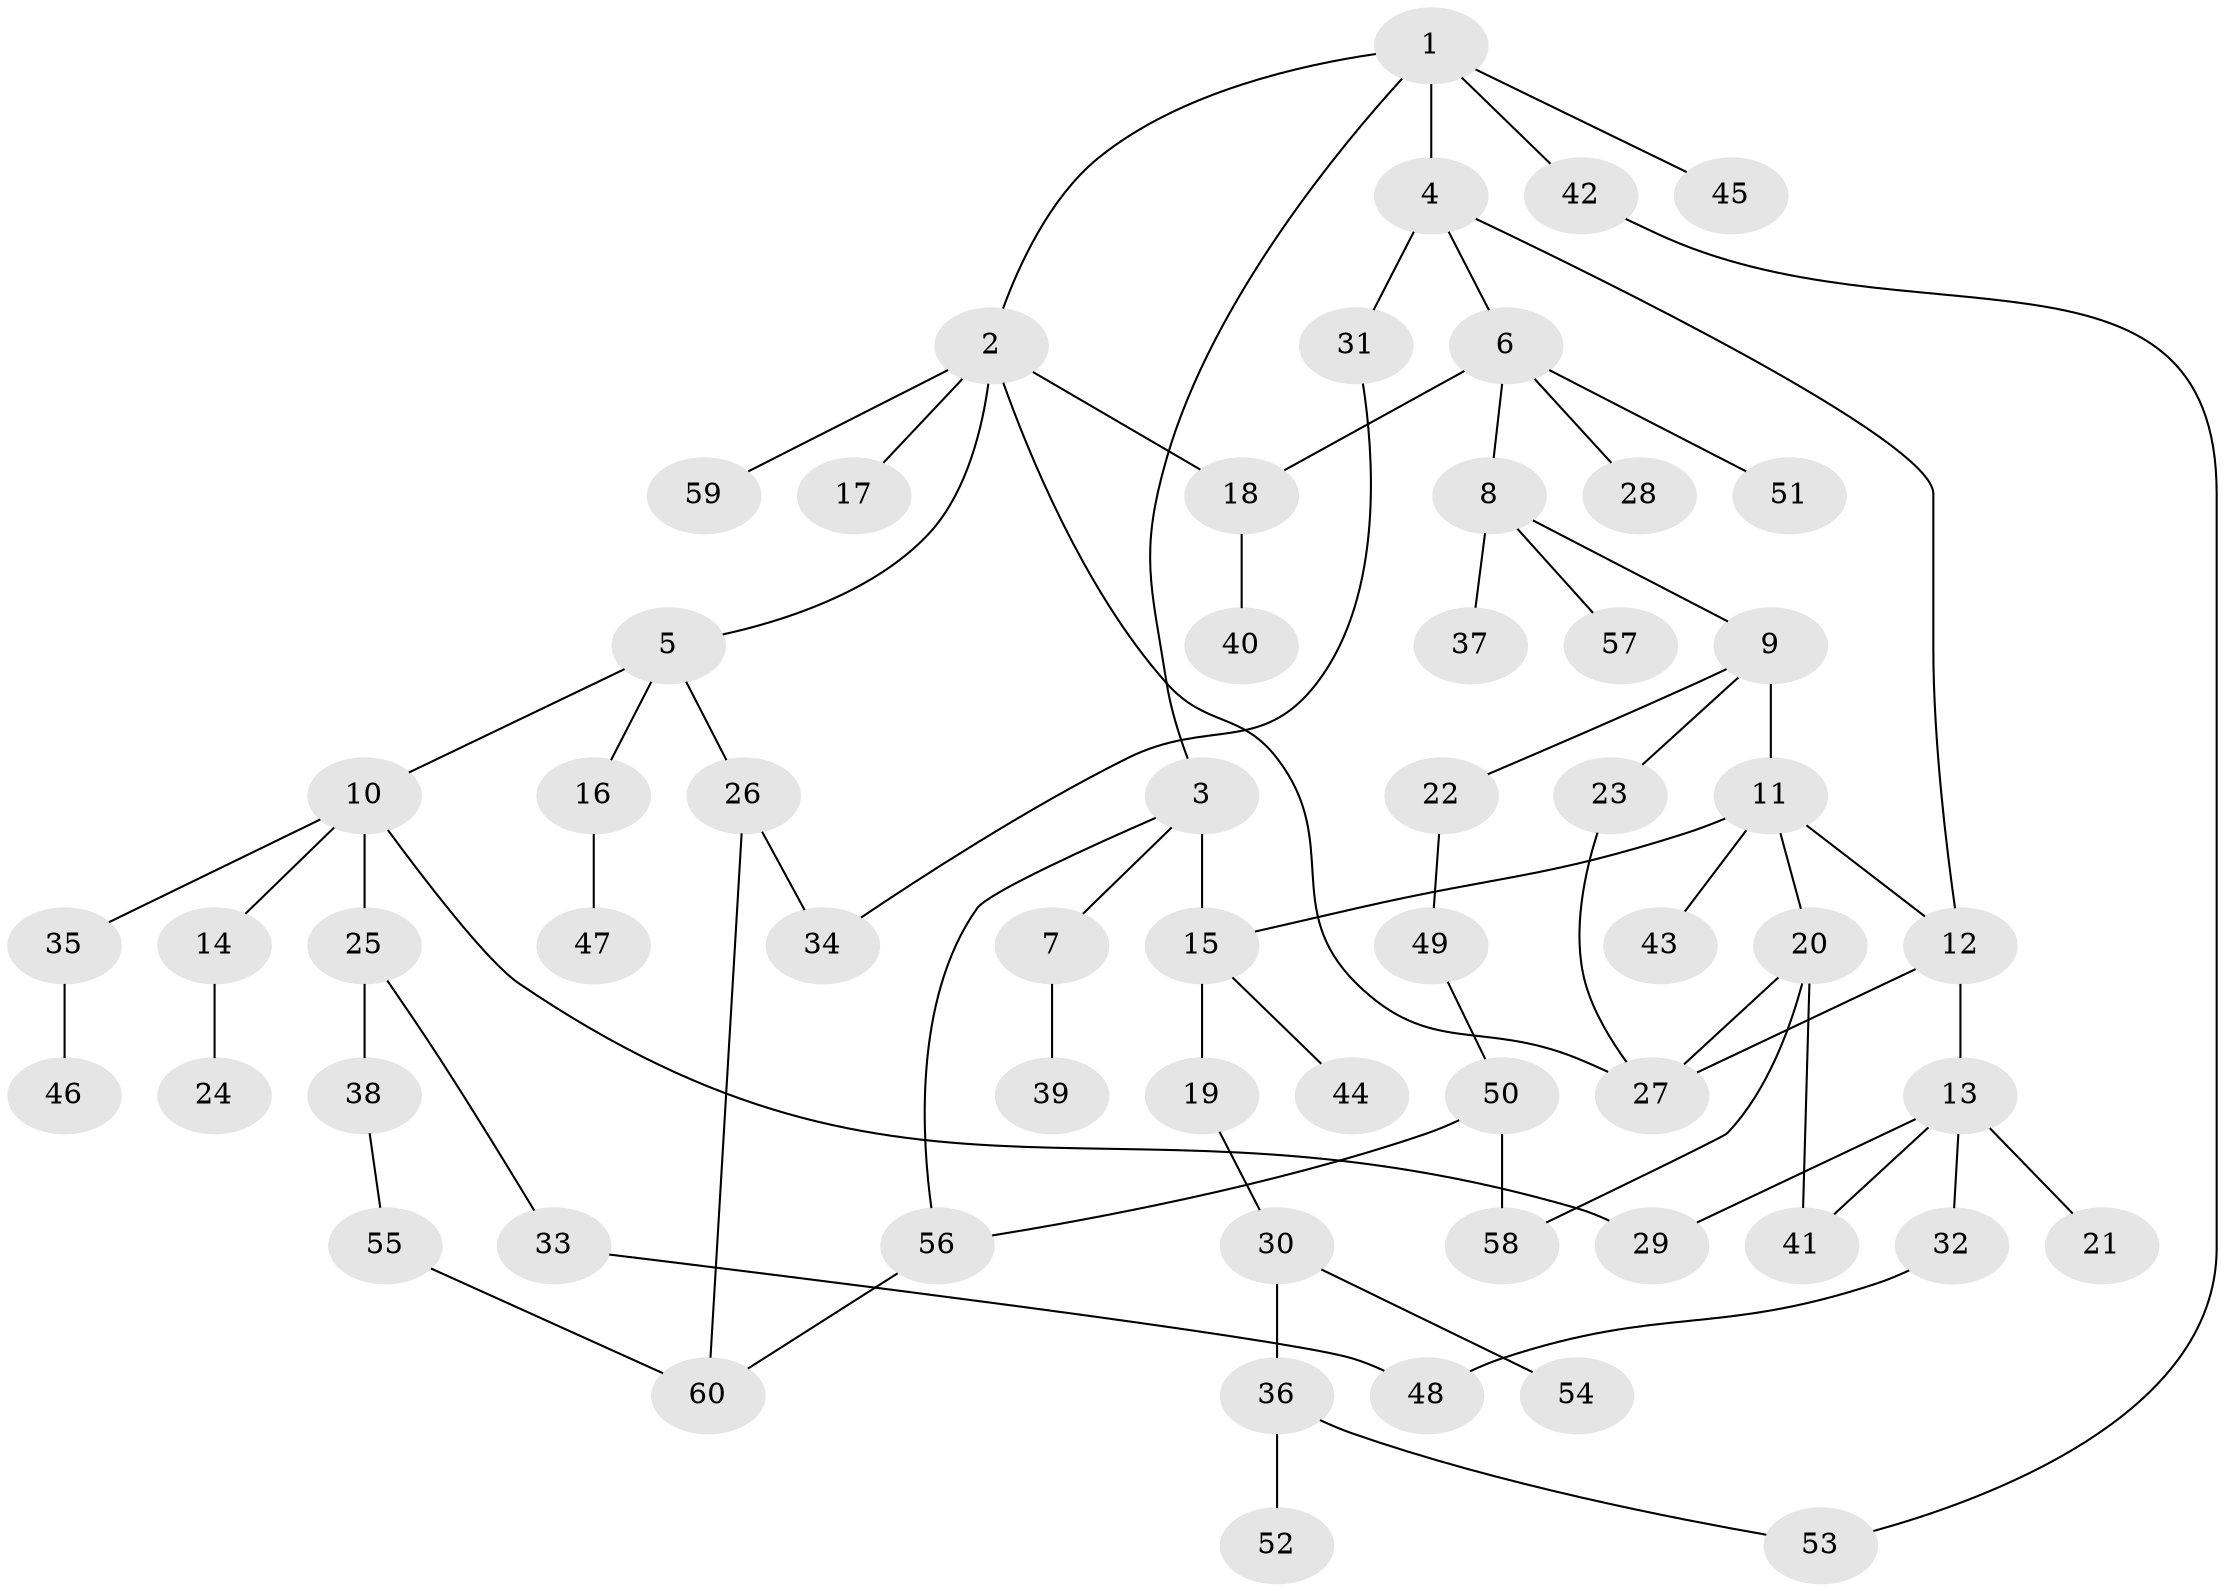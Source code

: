 // coarse degree distribution, {7: 0.10526315789473684, 4: 0.15789473684210525, 8: 0.05263157894736842, 3: 0.21052631578947367, 1: 0.21052631578947367, 2: 0.21052631578947367, 6: 0.05263157894736842}
// Generated by graph-tools (version 1.1) at 2025/49/03/04/25 22:49:08]
// undirected, 60 vertices, 74 edges
graph export_dot {
  node [color=gray90,style=filled];
  1;
  2;
  3;
  4;
  5;
  6;
  7;
  8;
  9;
  10;
  11;
  12;
  13;
  14;
  15;
  16;
  17;
  18;
  19;
  20;
  21;
  22;
  23;
  24;
  25;
  26;
  27;
  28;
  29;
  30;
  31;
  32;
  33;
  34;
  35;
  36;
  37;
  38;
  39;
  40;
  41;
  42;
  43;
  44;
  45;
  46;
  47;
  48;
  49;
  50;
  51;
  52;
  53;
  54;
  55;
  56;
  57;
  58;
  59;
  60;
  1 -- 2;
  1 -- 3;
  1 -- 4;
  1 -- 42;
  1 -- 45;
  2 -- 5;
  2 -- 17;
  2 -- 59;
  2 -- 18;
  2 -- 27;
  3 -- 7;
  3 -- 15;
  3 -- 56;
  4 -- 6;
  4 -- 31;
  4 -- 12;
  5 -- 10;
  5 -- 16;
  5 -- 26;
  6 -- 8;
  6 -- 18;
  6 -- 28;
  6 -- 51;
  7 -- 39;
  8 -- 9;
  8 -- 37;
  8 -- 57;
  9 -- 11;
  9 -- 22;
  9 -- 23;
  10 -- 14;
  10 -- 25;
  10 -- 29;
  10 -- 35;
  11 -- 12;
  11 -- 20;
  11 -- 43;
  11 -- 15;
  12 -- 13;
  12 -- 27;
  13 -- 21;
  13 -- 32;
  13 -- 41;
  13 -- 29;
  14 -- 24;
  15 -- 19;
  15 -- 44;
  16 -- 47;
  18 -- 40;
  19 -- 30;
  20 -- 41;
  20 -- 58;
  20 -- 27;
  22 -- 49;
  23 -- 27;
  25 -- 33;
  25 -- 38;
  26 -- 34;
  26 -- 60;
  30 -- 36;
  30 -- 54;
  31 -- 34;
  32 -- 48;
  33 -- 48;
  35 -- 46;
  36 -- 52;
  36 -- 53;
  38 -- 55;
  42 -- 53;
  49 -- 50;
  50 -- 58;
  50 -- 56;
  55 -- 60;
  56 -- 60;
}
